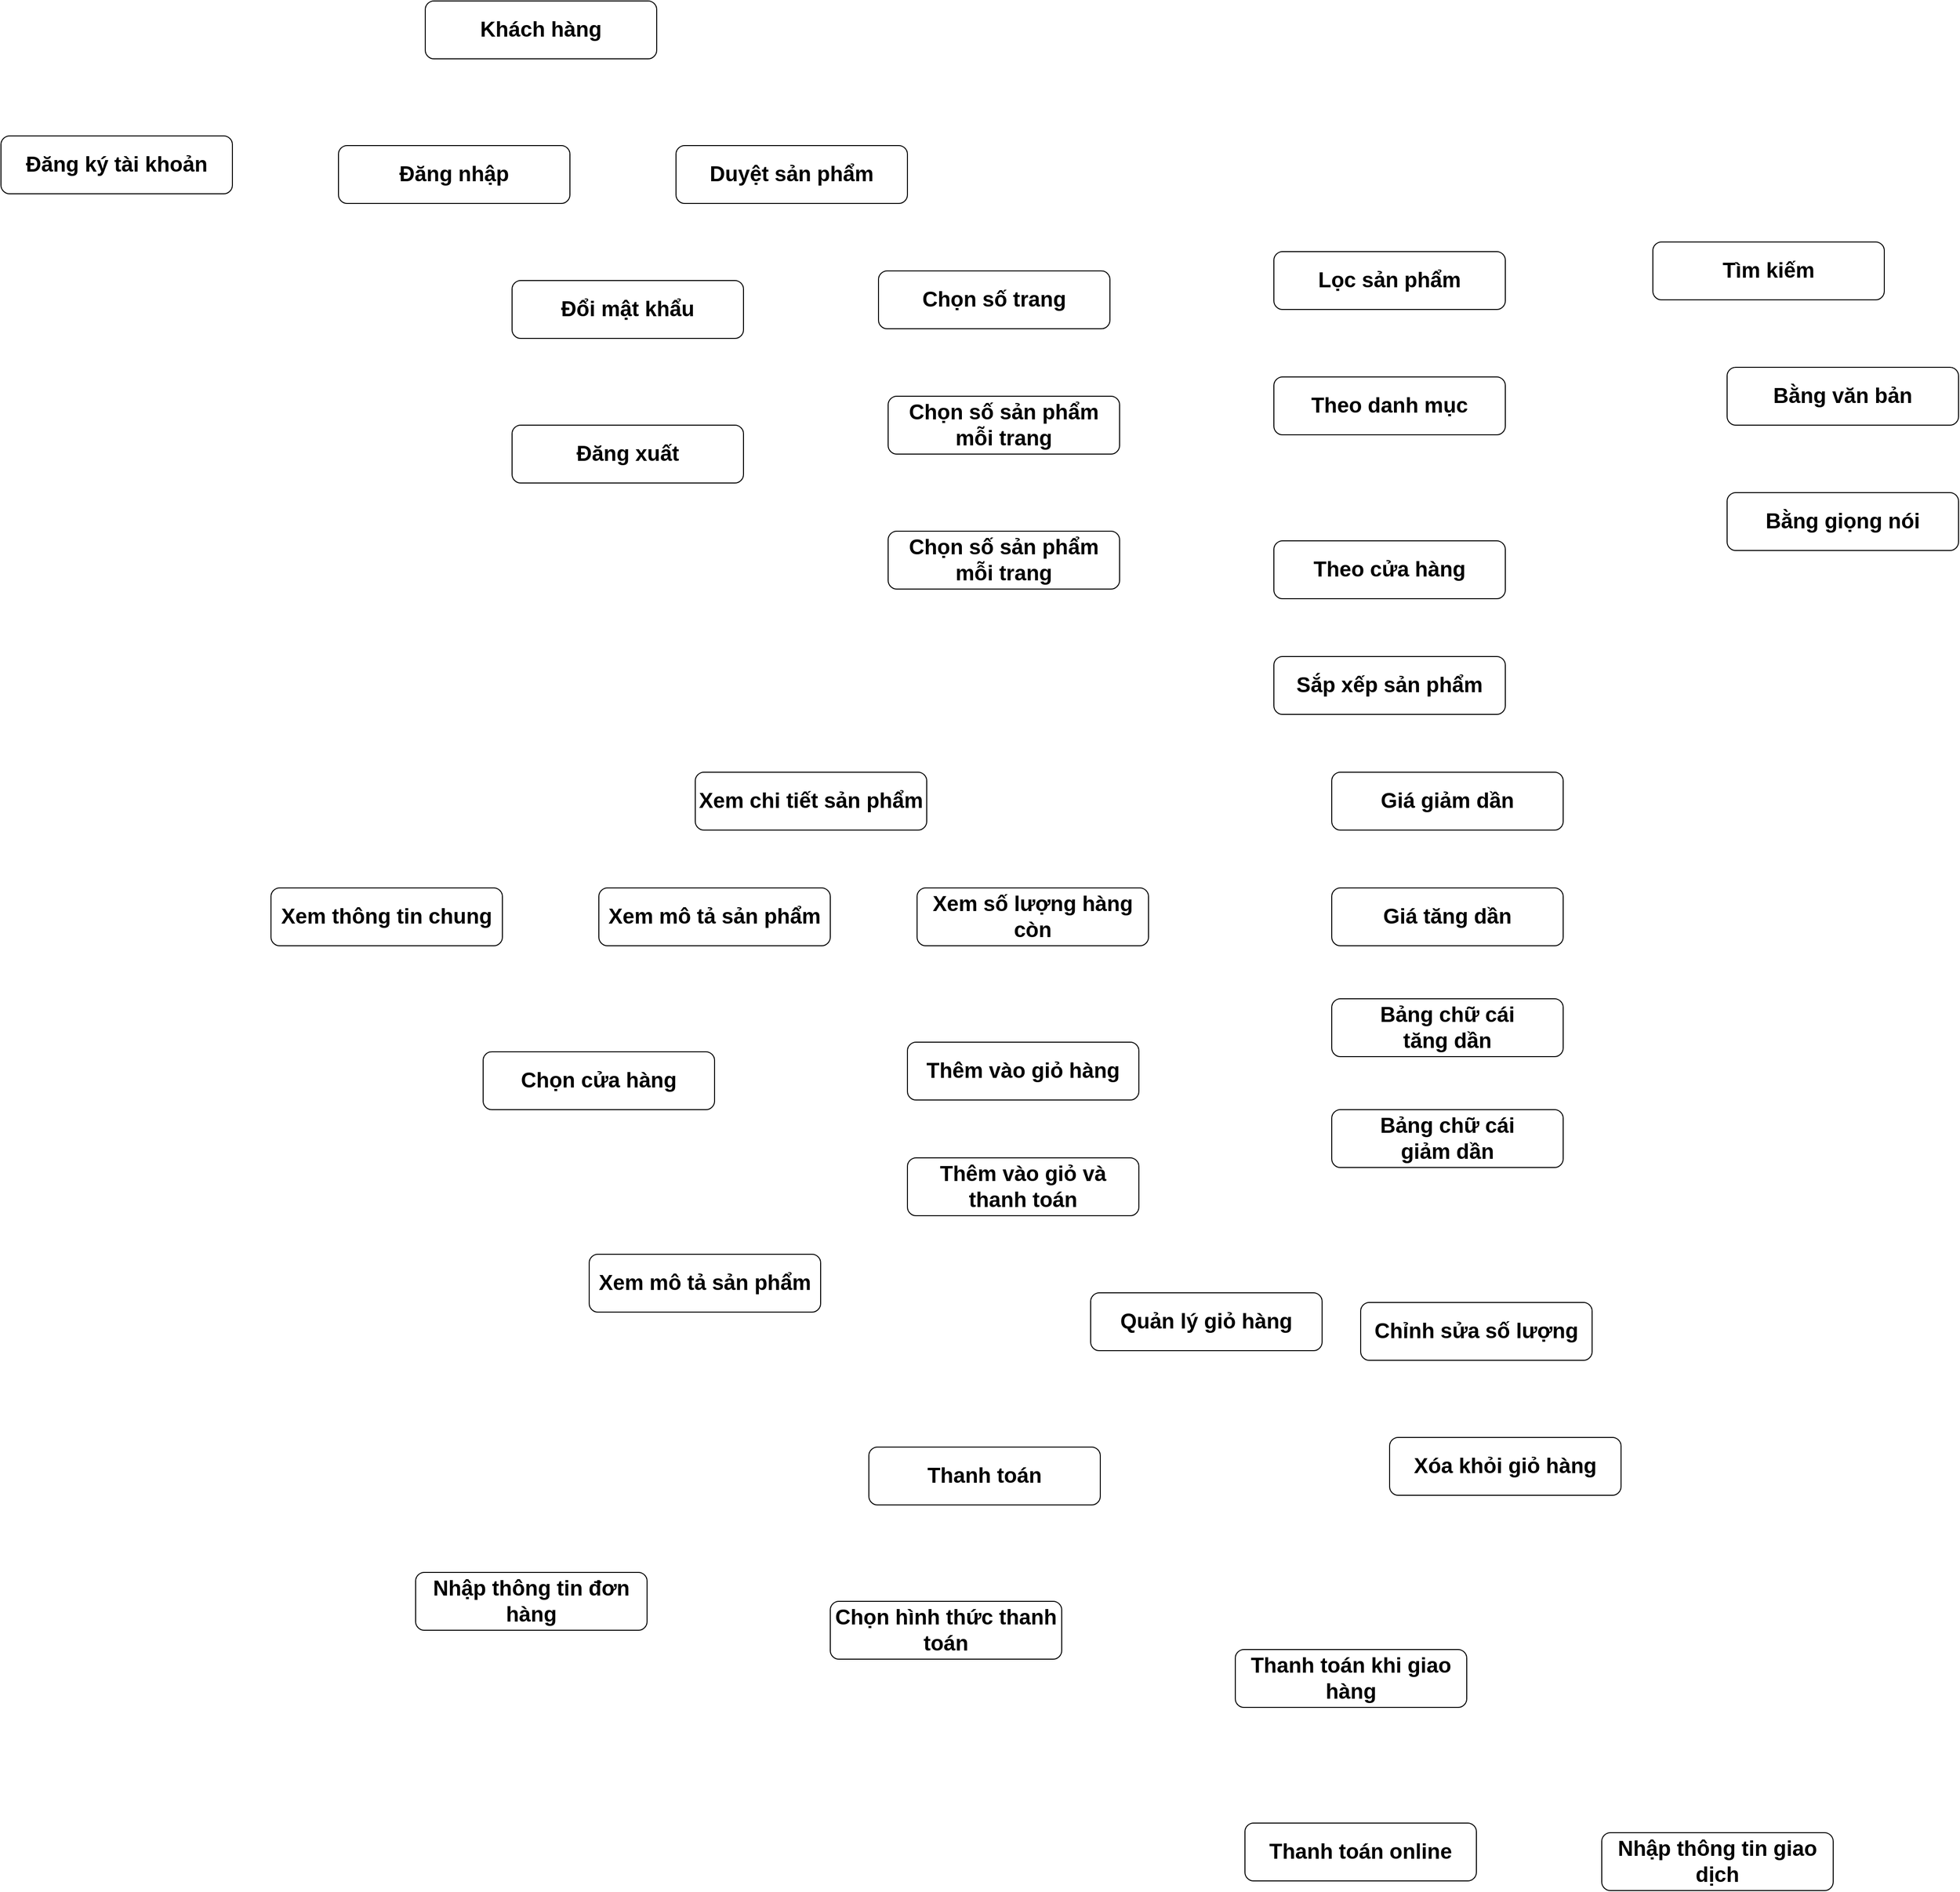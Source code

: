 <mxfile version="13.9.9" type="device"><diagram name="Page-1" id="64c3da0e-402f-94eb-ee01-a36477274f13"><mxGraphModel dx="2434" dy="585" grid="1" gridSize="10" guides="1" tooltips="1" connect="1" arrows="1" fold="1" page="1" pageScale="1" pageWidth="1169" pageHeight="826" background="#ffffff" math="0" shadow="0"><root><mxCell id="0"/><mxCell id="1" parent="0"/><mxCell id="-8-ipGpsjV6rC1QFPSwH-234" value="Khách hàng" style="rounded=1;whiteSpace=wrap;html=1;fontSize=22;fontStyle=1" vertex="1" parent="1"><mxGeometry x="1410" y="1000" width="240" height="60" as="geometry"/></mxCell><mxCell id="-8-ipGpsjV6rC1QFPSwH-235" value="Đăng nhập" style="rounded=1;whiteSpace=wrap;html=1;fontSize=22;fontStyle=1" vertex="1" parent="1"><mxGeometry x="1320" y="1150" width="240" height="60" as="geometry"/></mxCell><mxCell id="-8-ipGpsjV6rC1QFPSwH-236" value="Đăng ký tài khoản" style="rounded=1;whiteSpace=wrap;html=1;fontSize=22;fontStyle=1" vertex="1" parent="1"><mxGeometry x="970" y="1140" width="240" height="60" as="geometry"/></mxCell><mxCell id="-8-ipGpsjV6rC1QFPSwH-237" value="Đổi mật khẩu" style="rounded=1;whiteSpace=wrap;html=1;fontSize=22;fontStyle=1" vertex="1" parent="1"><mxGeometry x="1500" y="1290" width="240" height="60" as="geometry"/></mxCell><mxCell id="-8-ipGpsjV6rC1QFPSwH-238" value="Đăng xuất" style="rounded=1;whiteSpace=wrap;html=1;fontSize=22;fontStyle=1" vertex="1" parent="1"><mxGeometry x="1500" y="1440" width="240" height="60" as="geometry"/></mxCell><mxCell id="-8-ipGpsjV6rC1QFPSwH-239" value="Duyệt sản phẩm" style="rounded=1;whiteSpace=wrap;html=1;fontSize=22;fontStyle=1" vertex="1" parent="1"><mxGeometry x="1670" y="1150" width="240" height="60" as="geometry"/></mxCell><mxCell id="-8-ipGpsjV6rC1QFPSwH-240" value="Chọn số trang" style="rounded=1;whiteSpace=wrap;html=1;fontSize=22;fontStyle=1" vertex="1" parent="1"><mxGeometry x="1880" y="1280" width="240" height="60" as="geometry"/></mxCell><mxCell id="-8-ipGpsjV6rC1QFPSwH-241" value="Chọn số sản phẩm&lt;br&gt;mỗi trang" style="rounded=1;whiteSpace=wrap;html=1;fontSize=22;fontStyle=1" vertex="1" parent="1"><mxGeometry x="1890" y="1410" width="240" height="60" as="geometry"/></mxCell><mxCell id="-8-ipGpsjV6rC1QFPSwH-242" value="Xem chi tiết sản phẩm" style="rounded=1;whiteSpace=wrap;html=1;fontSize=22;fontStyle=1" vertex="1" parent="1"><mxGeometry x="1690" y="1800" width="240" height="60" as="geometry"/></mxCell><mxCell id="-8-ipGpsjV6rC1QFPSwH-243" value="Chọn số sản phẩm&lt;br&gt;mỗi trang" style="rounded=1;whiteSpace=wrap;html=1;fontSize=22;fontStyle=1" vertex="1" parent="1"><mxGeometry x="1890" y="1550" width="240" height="60" as="geometry"/></mxCell><mxCell id="-8-ipGpsjV6rC1QFPSwH-244" value="Lọc sản phẩm" style="rounded=1;whiteSpace=wrap;html=1;fontSize=22;fontStyle=1" vertex="1" parent="1"><mxGeometry x="2290" y="1260" width="240" height="60" as="geometry"/></mxCell><mxCell id="-8-ipGpsjV6rC1QFPSwH-245" value="Theo danh mục" style="rounded=1;whiteSpace=wrap;html=1;fontSize=22;fontStyle=1" vertex="1" parent="1"><mxGeometry x="2290" y="1390" width="240" height="60" as="geometry"/></mxCell><mxCell id="-8-ipGpsjV6rC1QFPSwH-246" value="Theo cửa hàng" style="rounded=1;whiteSpace=wrap;html=1;fontSize=22;fontStyle=1" vertex="1" parent="1"><mxGeometry x="2290" y="1560" width="240" height="60" as="geometry"/></mxCell><mxCell id="-8-ipGpsjV6rC1QFPSwH-247" value="Sắp xếp sản phẩm" style="rounded=1;whiteSpace=wrap;html=1;fontSize=22;fontStyle=1" vertex="1" parent="1"><mxGeometry x="2290" y="1680" width="240" height="60" as="geometry"/></mxCell><mxCell id="-8-ipGpsjV6rC1QFPSwH-248" value="Giá giảm dần" style="rounded=1;whiteSpace=wrap;html=1;fontSize=22;fontStyle=1" vertex="1" parent="1"><mxGeometry x="2350" y="1800" width="240" height="60" as="geometry"/></mxCell><mxCell id="-8-ipGpsjV6rC1QFPSwH-249" value="Giá tăng dần" style="rounded=1;whiteSpace=wrap;html=1;fontSize=22;fontStyle=1" vertex="1" parent="1"><mxGeometry x="2350" y="1920" width="240" height="60" as="geometry"/></mxCell><mxCell id="-8-ipGpsjV6rC1QFPSwH-250" value="Bảng chữ cái&lt;br&gt;tăng dần" style="rounded=1;whiteSpace=wrap;html=1;fontSize=22;fontStyle=1" vertex="1" parent="1"><mxGeometry x="2350" y="2035" width="240" height="60" as="geometry"/></mxCell><mxCell id="-8-ipGpsjV6rC1QFPSwH-251" value="Bảng chữ cái&lt;br&gt;giảm dần" style="rounded=1;whiteSpace=wrap;html=1;fontSize=22;fontStyle=1" vertex="1" parent="1"><mxGeometry x="2350" y="2150" width="240" height="60" as="geometry"/></mxCell><mxCell id="-8-ipGpsjV6rC1QFPSwH-252" value="Tìm kiếm" style="rounded=1;whiteSpace=wrap;html=1;fontSize=22;fontStyle=1" vertex="1" parent="1"><mxGeometry x="2683" y="1250" width="240" height="60" as="geometry"/></mxCell><mxCell id="-8-ipGpsjV6rC1QFPSwH-253" value="Bằng văn bản" style="rounded=1;whiteSpace=wrap;html=1;fontSize=22;fontStyle=1" vertex="1" parent="1"><mxGeometry x="2760" y="1380" width="240" height="60" as="geometry"/></mxCell><mxCell id="-8-ipGpsjV6rC1QFPSwH-254" value="Bằng giọng nói" style="rounded=1;whiteSpace=wrap;html=1;fontSize=22;fontStyle=1" vertex="1" parent="1"><mxGeometry x="2760" y="1510" width="240" height="60" as="geometry"/></mxCell><mxCell id="-8-ipGpsjV6rC1QFPSwH-255" value="Xem thông tin chung" style="rounded=1;whiteSpace=wrap;html=1;fontSize=22;fontStyle=1" vertex="1" parent="1"><mxGeometry x="1250" y="1920" width="240" height="60" as="geometry"/></mxCell><mxCell id="-8-ipGpsjV6rC1QFPSwH-256" value="Xem mô tả sản phẩm" style="rounded=1;whiteSpace=wrap;html=1;fontSize=22;fontStyle=1" vertex="1" parent="1"><mxGeometry x="1590" y="1920" width="240" height="60" as="geometry"/></mxCell><mxCell id="-8-ipGpsjV6rC1QFPSwH-257" value="Xem số lượng hàng còn" style="rounded=1;whiteSpace=wrap;html=1;fontSize=22;fontStyle=1" vertex="1" parent="1"><mxGeometry x="1920" y="1920" width="240" height="60" as="geometry"/></mxCell><mxCell id="-8-ipGpsjV6rC1QFPSwH-258" value="Chọn cửa hàng" style="rounded=1;whiteSpace=wrap;html=1;fontSize=22;fontStyle=1" vertex="1" parent="1"><mxGeometry x="1470" y="2090" width="240" height="60" as="geometry"/></mxCell><mxCell id="-8-ipGpsjV6rC1QFPSwH-259" value="Thêm vào giỏ hàng" style="rounded=1;whiteSpace=wrap;html=1;fontSize=22;fontStyle=1" vertex="1" parent="1"><mxGeometry x="1910" y="2080" width="240" height="60" as="geometry"/></mxCell><mxCell id="-8-ipGpsjV6rC1QFPSwH-260" value="Xem mô tả sản phẩm" style="rounded=1;whiteSpace=wrap;html=1;fontSize=22;fontStyle=1" vertex="1" parent="1"><mxGeometry x="1580" y="2300" width="240" height="60" as="geometry"/></mxCell><mxCell id="-8-ipGpsjV6rC1QFPSwH-261" value="Thêm vào giỏ và thanh toán" style="rounded=1;whiteSpace=wrap;html=1;fontSize=22;fontStyle=1" vertex="1" parent="1"><mxGeometry x="1910" y="2200" width="240" height="60" as="geometry"/></mxCell><mxCell id="-8-ipGpsjV6rC1QFPSwH-262" value="Quản lý giỏ hàng" style="rounded=1;whiteSpace=wrap;html=1;fontSize=22;fontStyle=1" vertex="1" parent="1"><mxGeometry x="2100" y="2340" width="240" height="60" as="geometry"/></mxCell><mxCell id="-8-ipGpsjV6rC1QFPSwH-263" value="Chỉnh sửa số lượng" style="rounded=1;whiteSpace=wrap;html=1;fontSize=22;fontStyle=1" vertex="1" parent="1"><mxGeometry x="2380" y="2350" width="240" height="60" as="geometry"/></mxCell><mxCell id="-8-ipGpsjV6rC1QFPSwH-264" value="Xóa khỏi giỏ hàng" style="rounded=1;whiteSpace=wrap;html=1;fontSize=22;fontStyle=1" vertex="1" parent="1"><mxGeometry x="2410" y="2490" width="240" height="60" as="geometry"/></mxCell><mxCell id="-8-ipGpsjV6rC1QFPSwH-265" value="Thanh toán" style="rounded=1;whiteSpace=wrap;html=1;fontSize=22;fontStyle=1" vertex="1" parent="1"><mxGeometry x="1870" y="2500" width="240" height="60" as="geometry"/></mxCell><mxCell id="-8-ipGpsjV6rC1QFPSwH-266" value="Thanh toán khi giao hàng" style="rounded=1;whiteSpace=wrap;html=1;fontSize=22;fontStyle=1" vertex="1" parent="1"><mxGeometry x="2250" y="2710" width="240" height="60" as="geometry"/></mxCell><mxCell id="-8-ipGpsjV6rC1QFPSwH-267" value="Thanh toán online" style="rounded=1;whiteSpace=wrap;html=1;fontSize=22;fontStyle=1" vertex="1" parent="1"><mxGeometry x="2260" y="2890" width="240" height="60" as="geometry"/></mxCell><mxCell id="-8-ipGpsjV6rC1QFPSwH-268" value="Nhập thông tin giao dịch" style="rounded=1;whiteSpace=wrap;html=1;fontSize=22;fontStyle=1" vertex="1" parent="1"><mxGeometry x="2630" y="2900" width="240" height="60" as="geometry"/></mxCell><mxCell id="-8-ipGpsjV6rC1QFPSwH-269" value="Nhập thông tin đơn hàng" style="rounded=1;whiteSpace=wrap;html=1;fontSize=22;fontStyle=1" vertex="1" parent="1"><mxGeometry x="1400" y="2630" width="240" height="60" as="geometry"/></mxCell><mxCell id="-8-ipGpsjV6rC1QFPSwH-270" value="Chọn hình thức thanh toán" style="rounded=1;whiteSpace=wrap;html=1;fontSize=22;fontStyle=1" vertex="1" parent="1"><mxGeometry x="1830" y="2660" width="240" height="60" as="geometry"/></mxCell></root></mxGraphModel></diagram></mxfile>